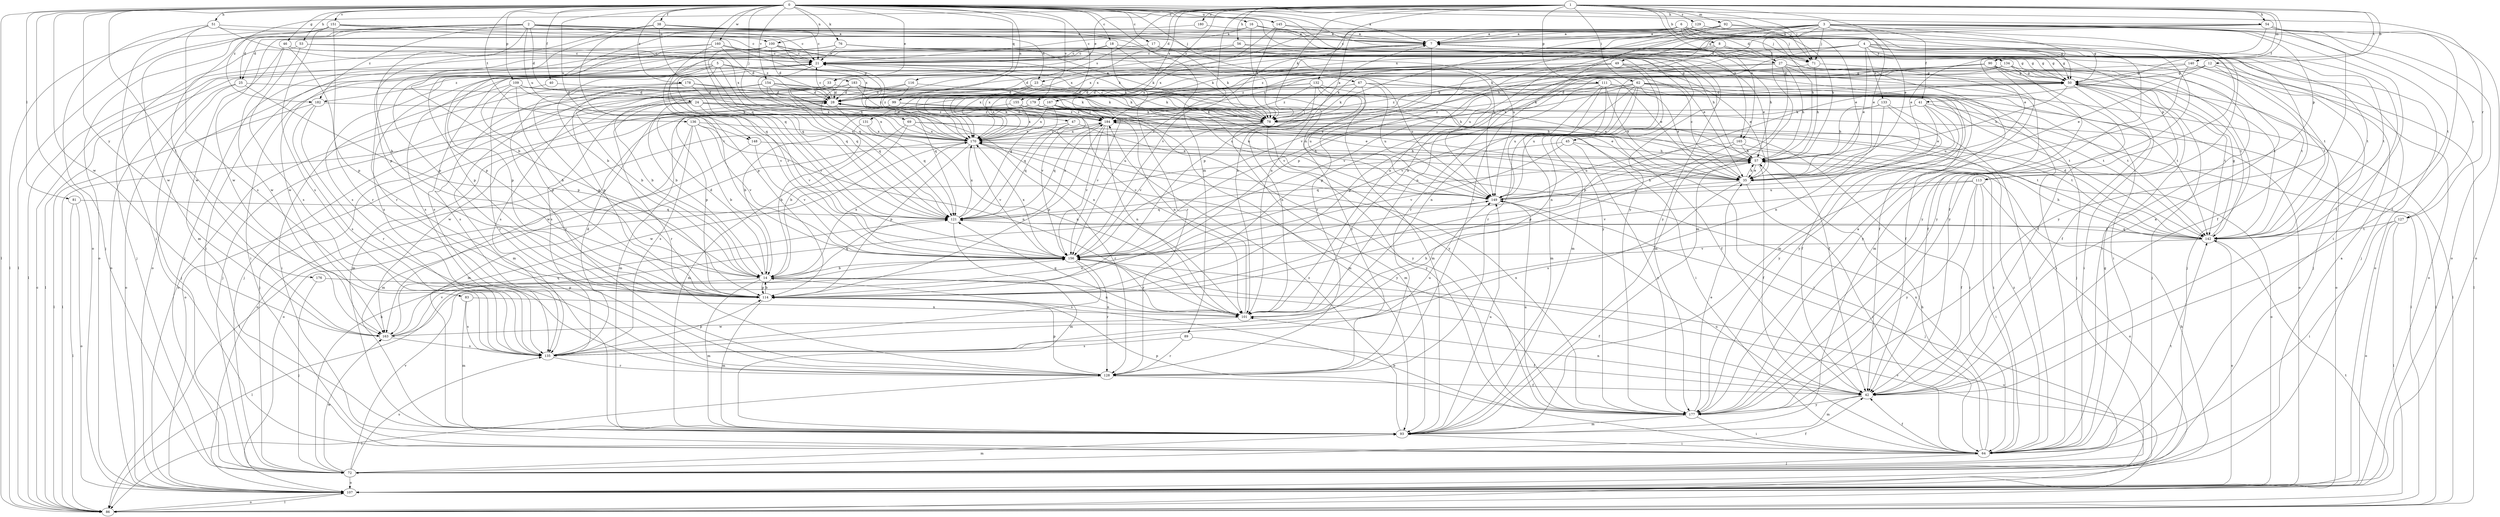 strict digraph  {
0;
1;
2;
3;
4;
5;
6;
7;
8;
12;
14;
16;
17;
18;
21;
23;
24;
25;
27;
28;
33;
35;
38;
40;
41;
42;
45;
46;
47;
49;
50;
51;
53;
54;
56;
57;
62;
64;
67;
69;
71;
72;
76;
78;
81;
83;
86;
89;
90;
92;
93;
99;
100;
101;
107;
109;
111;
113;
114;
116;
121;
127;
128;
129;
131;
132;
133;
134;
135;
136;
140;
142;
145;
148;
149;
151;
154;
155;
156;
160;
163;
165;
167;
170;
176;
177;
178;
179;
180;
182;
183;
184;
0 -> 7  [label=a];
0 -> 16  [label=c];
0 -> 17  [label=c];
0 -> 18  [label=c];
0 -> 33  [label=e];
0 -> 38  [label=f];
0 -> 40  [label=f];
0 -> 45  [label=g];
0 -> 46  [label=g];
0 -> 51  [label=h];
0 -> 53  [label=h];
0 -> 54  [label=h];
0 -> 67  [label=j];
0 -> 69  [label=j];
0 -> 71  [label=j];
0 -> 76  [label=k];
0 -> 81  [label=l];
0 -> 83  [label=l];
0 -> 86  [label=l];
0 -> 89  [label=m];
0 -> 99  [label=n];
0 -> 100  [label=n];
0 -> 107  [label=o];
0 -> 109  [label=p];
0 -> 116  [label=q];
0 -> 121  [label=q];
0 -> 127  [label=r];
0 -> 136  [label=t];
0 -> 145  [label=u];
0 -> 148  [label=u];
0 -> 151  [label=v];
0 -> 154  [label=v];
0 -> 155  [label=v];
0 -> 160  [label=w];
0 -> 163  [label=w];
0 -> 165  [label=x];
0 -> 176  [label=y];
0 -> 177  [label=y];
0 -> 178  [label=z];
0 -> 179  [label=z];
1 -> 8  [label=b];
1 -> 12  [label=b];
1 -> 23  [label=d];
1 -> 33  [label=e];
1 -> 35  [label=e];
1 -> 41  [label=f];
1 -> 54  [label=h];
1 -> 56  [label=h];
1 -> 62  [label=i];
1 -> 71  [label=j];
1 -> 78  [label=k];
1 -> 90  [label=m];
1 -> 92  [label=m];
1 -> 111  [label=p];
1 -> 129  [label=s];
1 -> 131  [label=s];
1 -> 132  [label=s];
1 -> 140  [label=t];
1 -> 156  [label=v];
1 -> 165  [label=x];
1 -> 167  [label=x];
1 -> 179  [label=z];
1 -> 180  [label=z];
1 -> 182  [label=z];
2 -> 14  [label=b];
2 -> 21  [label=c];
2 -> 23  [label=d];
2 -> 24  [label=d];
2 -> 25  [label=d];
2 -> 47  [label=g];
2 -> 71  [label=j];
2 -> 86  [label=l];
2 -> 100  [label=n];
2 -> 107  [label=o];
2 -> 148  [label=u];
2 -> 163  [label=w];
2 -> 182  [label=z];
3 -> 7  [label=a];
3 -> 35  [label=e];
3 -> 41  [label=f];
3 -> 42  [label=f];
3 -> 49  [label=g];
3 -> 71  [label=j];
3 -> 93  [label=m];
3 -> 101  [label=n];
3 -> 107  [label=o];
3 -> 113  [label=p];
3 -> 127  [label=r];
3 -> 142  [label=t];
3 -> 156  [label=v];
3 -> 163  [label=w];
3 -> 167  [label=x];
3 -> 170  [label=x];
3 -> 177  [label=y];
4 -> 14  [label=b];
4 -> 35  [label=e];
4 -> 42  [label=f];
4 -> 50  [label=g];
4 -> 101  [label=n];
4 -> 113  [label=p];
4 -> 128  [label=r];
4 -> 133  [label=s];
4 -> 134  [label=s];
4 -> 142  [label=t];
4 -> 170  [label=x];
5 -> 35  [label=e];
5 -> 42  [label=f];
5 -> 64  [label=i];
5 -> 114  [label=p];
5 -> 121  [label=q];
5 -> 149  [label=u];
5 -> 156  [label=v];
5 -> 182  [label=z];
5 -> 183  [label=z];
6 -> 7  [label=a];
6 -> 25  [label=d];
6 -> 27  [label=d];
6 -> 35  [label=e];
6 -> 57  [label=h];
6 -> 64  [label=i];
6 -> 71  [label=j];
6 -> 101  [label=n];
6 -> 156  [label=v];
6 -> 170  [label=x];
6 -> 177  [label=y];
7 -> 21  [label=c];
7 -> 27  [label=d];
7 -> 57  [label=h];
7 -> 107  [label=o];
7 -> 114  [label=p];
7 -> 128  [label=r];
7 -> 135  [label=s];
7 -> 142  [label=t];
8 -> 21  [label=c];
8 -> 71  [label=j];
8 -> 72  [label=j];
8 -> 78  [label=k];
8 -> 142  [label=t];
8 -> 184  [label=z];
12 -> 35  [label=e];
12 -> 50  [label=g];
12 -> 86  [label=l];
12 -> 142  [label=t];
12 -> 170  [label=x];
14 -> 28  [label=d];
14 -> 42  [label=f];
14 -> 86  [label=l];
14 -> 93  [label=m];
14 -> 101  [label=n];
14 -> 114  [label=p];
14 -> 121  [label=q];
14 -> 170  [label=x];
16 -> 7  [label=a];
16 -> 21  [label=c];
16 -> 50  [label=g];
16 -> 101  [label=n];
16 -> 128  [label=r];
16 -> 177  [label=y];
17 -> 21  [label=c];
17 -> 35  [label=e];
17 -> 78  [label=k];
18 -> 21  [label=c];
18 -> 64  [label=i];
18 -> 78  [label=k];
18 -> 107  [label=o];
18 -> 128  [label=r];
21 -> 50  [label=g];
21 -> 78  [label=k];
21 -> 86  [label=l];
21 -> 114  [label=p];
21 -> 121  [label=q];
23 -> 14  [label=b];
23 -> 28  [label=d];
23 -> 78  [label=k];
23 -> 149  [label=u];
23 -> 156  [label=v];
24 -> 42  [label=f];
24 -> 72  [label=j];
24 -> 78  [label=k];
24 -> 128  [label=r];
24 -> 156  [label=v];
24 -> 163  [label=w];
24 -> 170  [label=x];
24 -> 184  [label=z];
25 -> 28  [label=d];
25 -> 72  [label=j];
25 -> 107  [label=o];
25 -> 114  [label=p];
27 -> 42  [label=f];
27 -> 50  [label=g];
27 -> 57  [label=h];
27 -> 78  [label=k];
27 -> 93  [label=m];
27 -> 135  [label=s];
27 -> 142  [label=t];
28 -> 7  [label=a];
28 -> 21  [label=c];
28 -> 121  [label=q];
28 -> 184  [label=z];
33 -> 28  [label=d];
33 -> 78  [label=k];
33 -> 93  [label=m];
33 -> 121  [label=q];
33 -> 170  [label=x];
35 -> 21  [label=c];
35 -> 57  [label=h];
35 -> 64  [label=i];
35 -> 135  [label=s];
35 -> 149  [label=u];
38 -> 7  [label=a];
38 -> 21  [label=c];
38 -> 114  [label=p];
38 -> 121  [label=q];
38 -> 149  [label=u];
38 -> 156  [label=v];
40 -> 28  [label=d];
40 -> 128  [label=r];
41 -> 35  [label=e];
41 -> 86  [label=l];
41 -> 149  [label=u];
41 -> 177  [label=y];
41 -> 184  [label=z];
42 -> 7  [label=a];
42 -> 93  [label=m];
42 -> 101  [label=n];
42 -> 177  [label=y];
45 -> 57  [label=h];
45 -> 107  [label=o];
45 -> 156  [label=v];
45 -> 177  [label=y];
46 -> 21  [label=c];
46 -> 93  [label=m];
46 -> 114  [label=p];
46 -> 163  [label=w];
46 -> 177  [label=y];
47 -> 35  [label=e];
47 -> 121  [label=q];
47 -> 149  [label=u];
47 -> 170  [label=x];
49 -> 35  [label=e];
49 -> 50  [label=g];
49 -> 78  [label=k];
49 -> 93  [label=m];
49 -> 170  [label=x];
49 -> 184  [label=z];
50 -> 28  [label=d];
50 -> 42  [label=f];
50 -> 57  [label=h];
50 -> 64  [label=i];
50 -> 72  [label=j];
50 -> 107  [label=o];
50 -> 114  [label=p];
50 -> 135  [label=s];
50 -> 142  [label=t];
51 -> 7  [label=a];
51 -> 50  [label=g];
51 -> 64  [label=i];
51 -> 72  [label=j];
51 -> 135  [label=s];
51 -> 170  [label=x];
53 -> 21  [label=c];
53 -> 50  [label=g];
53 -> 72  [label=j];
53 -> 135  [label=s];
54 -> 7  [label=a];
54 -> 35  [label=e];
54 -> 42  [label=f];
54 -> 101  [label=n];
54 -> 107  [label=o];
54 -> 170  [label=x];
54 -> 177  [label=y];
56 -> 21  [label=c];
56 -> 35  [label=e];
56 -> 50  [label=g];
56 -> 121  [label=q];
57 -> 35  [label=e];
57 -> 42  [label=f];
57 -> 121  [label=q];
62 -> 28  [label=d];
62 -> 35  [label=e];
62 -> 72  [label=j];
62 -> 78  [label=k];
62 -> 86  [label=l];
62 -> 101  [label=n];
62 -> 142  [label=t];
62 -> 149  [label=u];
62 -> 156  [label=v];
62 -> 170  [label=x];
62 -> 177  [label=y];
64 -> 14  [label=b];
64 -> 42  [label=f];
64 -> 50  [label=g];
64 -> 57  [label=h];
64 -> 72  [label=j];
64 -> 142  [label=t];
64 -> 149  [label=u];
64 -> 170  [label=x];
64 -> 184  [label=z];
67 -> 28  [label=d];
67 -> 42  [label=f];
67 -> 78  [label=k];
67 -> 128  [label=r];
67 -> 142  [label=t];
67 -> 149  [label=u];
67 -> 170  [label=x];
69 -> 14  [label=b];
69 -> 64  [label=i];
69 -> 93  [label=m];
69 -> 142  [label=t];
69 -> 170  [label=x];
71 -> 57  [label=h];
71 -> 64  [label=i];
71 -> 156  [label=v];
72 -> 7  [label=a];
72 -> 42  [label=f];
72 -> 57  [label=h];
72 -> 93  [label=m];
72 -> 107  [label=o];
72 -> 135  [label=s];
72 -> 156  [label=v];
72 -> 163  [label=w];
76 -> 21  [label=c];
76 -> 50  [label=g];
76 -> 57  [label=h];
76 -> 78  [label=k];
76 -> 107  [label=o];
76 -> 114  [label=p];
76 -> 163  [label=w];
78 -> 7  [label=a];
78 -> 21  [label=c];
78 -> 64  [label=i];
78 -> 93  [label=m];
78 -> 107  [label=o];
78 -> 156  [label=v];
78 -> 177  [label=y];
81 -> 86  [label=l];
81 -> 107  [label=o];
81 -> 121  [label=q];
83 -> 93  [label=m];
83 -> 101  [label=n];
83 -> 135  [label=s];
86 -> 21  [label=c];
86 -> 107  [label=o];
86 -> 142  [label=t];
86 -> 156  [label=v];
89 -> 42  [label=f];
89 -> 128  [label=r];
89 -> 135  [label=s];
90 -> 28  [label=d];
90 -> 42  [label=f];
90 -> 50  [label=g];
90 -> 78  [label=k];
90 -> 93  [label=m];
90 -> 135  [label=s];
90 -> 142  [label=t];
90 -> 156  [label=v];
92 -> 7  [label=a];
92 -> 57  [label=h];
92 -> 114  [label=p];
92 -> 128  [label=r];
92 -> 177  [label=y];
93 -> 64  [label=i];
93 -> 149  [label=u];
93 -> 184  [label=z];
99 -> 35  [label=e];
99 -> 78  [label=k];
99 -> 107  [label=o];
99 -> 114  [label=p];
100 -> 21  [label=c];
100 -> 28  [label=d];
100 -> 50  [label=g];
100 -> 64  [label=i];
100 -> 72  [label=j];
100 -> 78  [label=k];
100 -> 121  [label=q];
101 -> 21  [label=c];
101 -> 121  [label=q];
101 -> 156  [label=v];
101 -> 163  [label=w];
107 -> 57  [label=h];
107 -> 86  [label=l];
107 -> 156  [label=v];
109 -> 14  [label=b];
109 -> 28  [label=d];
109 -> 64  [label=i];
109 -> 78  [label=k];
109 -> 114  [label=p];
109 -> 170  [label=x];
111 -> 28  [label=d];
111 -> 35  [label=e];
111 -> 64  [label=i];
111 -> 93  [label=m];
111 -> 101  [label=n];
111 -> 107  [label=o];
111 -> 114  [label=p];
111 -> 149  [label=u];
111 -> 184  [label=z];
113 -> 42  [label=f];
113 -> 64  [label=i];
113 -> 107  [label=o];
113 -> 149  [label=u];
113 -> 156  [label=v];
113 -> 177  [label=y];
114 -> 14  [label=b];
114 -> 93  [label=m];
114 -> 101  [label=n];
116 -> 28  [label=d];
116 -> 72  [label=j];
116 -> 142  [label=t];
116 -> 184  [label=z];
121 -> 50  [label=g];
121 -> 93  [label=m];
121 -> 142  [label=t];
121 -> 170  [label=x];
121 -> 184  [label=z];
127 -> 64  [label=i];
127 -> 86  [label=l];
127 -> 107  [label=o];
127 -> 142  [label=t];
128 -> 42  [label=f];
128 -> 86  [label=l];
128 -> 114  [label=p];
129 -> 7  [label=a];
129 -> 35  [label=e];
129 -> 114  [label=p];
131 -> 14  [label=b];
131 -> 101  [label=n];
131 -> 170  [label=x];
132 -> 28  [label=d];
132 -> 35  [label=e];
132 -> 93  [label=m];
132 -> 101  [label=n];
132 -> 121  [label=q];
132 -> 149  [label=u];
132 -> 184  [label=z];
133 -> 42  [label=f];
133 -> 57  [label=h];
133 -> 64  [label=i];
133 -> 78  [label=k];
133 -> 101  [label=n];
134 -> 50  [label=g];
134 -> 72  [label=j];
134 -> 114  [label=p];
134 -> 135  [label=s];
134 -> 142  [label=t];
134 -> 177  [label=y];
134 -> 184  [label=z];
135 -> 28  [label=d];
135 -> 57  [label=h];
135 -> 114  [label=p];
135 -> 128  [label=r];
135 -> 149  [label=u];
136 -> 14  [label=b];
136 -> 93  [label=m];
136 -> 101  [label=n];
136 -> 135  [label=s];
136 -> 156  [label=v];
136 -> 170  [label=x];
140 -> 50  [label=g];
140 -> 72  [label=j];
140 -> 93  [label=m];
140 -> 107  [label=o];
140 -> 128  [label=r];
142 -> 28  [label=d];
142 -> 50  [label=g];
142 -> 57  [label=h];
142 -> 107  [label=o];
142 -> 121  [label=q];
142 -> 156  [label=v];
145 -> 7  [label=a];
145 -> 42  [label=f];
145 -> 78  [label=k];
145 -> 170  [label=x];
148 -> 57  [label=h];
148 -> 93  [label=m];
148 -> 156  [label=v];
149 -> 57  [label=h];
149 -> 72  [label=j];
149 -> 121  [label=q];
151 -> 7  [label=a];
151 -> 21  [label=c];
151 -> 86  [label=l];
151 -> 128  [label=r];
151 -> 135  [label=s];
151 -> 149  [label=u];
151 -> 163  [label=w];
151 -> 170  [label=x];
154 -> 14  [label=b];
154 -> 28  [label=d];
154 -> 101  [label=n];
154 -> 107  [label=o];
154 -> 114  [label=p];
154 -> 135  [label=s];
154 -> 149  [label=u];
154 -> 170  [label=x];
154 -> 177  [label=y];
155 -> 57  [label=h];
155 -> 93  [label=m];
155 -> 170  [label=x];
155 -> 177  [label=y];
155 -> 184  [label=z];
156 -> 14  [label=b];
156 -> 21  [label=c];
156 -> 128  [label=r];
156 -> 135  [label=s];
156 -> 170  [label=x];
160 -> 21  [label=c];
160 -> 28  [label=d];
160 -> 86  [label=l];
160 -> 114  [label=p];
160 -> 121  [label=q];
160 -> 149  [label=u];
163 -> 121  [label=q];
163 -> 135  [label=s];
163 -> 149  [label=u];
163 -> 156  [label=v];
165 -> 57  [label=h];
165 -> 107  [label=o];
165 -> 114  [label=p];
165 -> 149  [label=u];
167 -> 42  [label=f];
167 -> 86  [label=l];
167 -> 93  [label=m];
167 -> 121  [label=q];
167 -> 156  [label=v];
167 -> 163  [label=w];
167 -> 170  [label=x];
167 -> 184  [label=z];
170 -> 57  [label=h];
170 -> 86  [label=l];
170 -> 114  [label=p];
170 -> 128  [label=r];
170 -> 156  [label=v];
170 -> 163  [label=w];
170 -> 177  [label=y];
170 -> 184  [label=z];
176 -> 72  [label=j];
176 -> 114  [label=p];
177 -> 7  [label=a];
177 -> 35  [label=e];
177 -> 64  [label=i];
177 -> 93  [label=m];
177 -> 114  [label=p];
177 -> 149  [label=u];
177 -> 170  [label=x];
178 -> 28  [label=d];
178 -> 57  [label=h];
178 -> 78  [label=k];
178 -> 114  [label=p];
178 -> 128  [label=r];
178 -> 156  [label=v];
179 -> 14  [label=b];
179 -> 35  [label=e];
179 -> 64  [label=i];
179 -> 78  [label=k];
179 -> 86  [label=l];
179 -> 93  [label=m];
179 -> 101  [label=n];
179 -> 184  [label=z];
180 -> 7  [label=a];
180 -> 14  [label=b];
182 -> 78  [label=k];
182 -> 86  [label=l];
182 -> 128  [label=r];
182 -> 135  [label=s];
183 -> 14  [label=b];
183 -> 28  [label=d];
183 -> 35  [label=e];
183 -> 72  [label=j];
183 -> 135  [label=s];
183 -> 142  [label=t];
183 -> 149  [label=u];
183 -> 184  [label=z];
184 -> 28  [label=d];
184 -> 64  [label=i];
184 -> 101  [label=n];
184 -> 114  [label=p];
184 -> 121  [label=q];
184 -> 142  [label=t];
184 -> 156  [label=v];
184 -> 170  [label=x];
}
